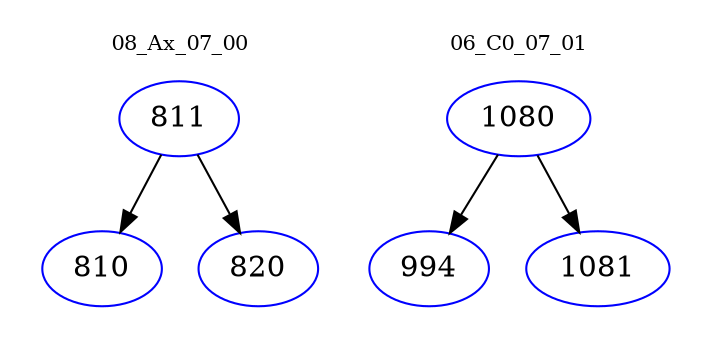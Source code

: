 digraph{
subgraph cluster_0 {
color = white
label = "08_Ax_07_00";
fontsize=10;
T0_811 [label="811", color="blue"]
T0_811 -> T0_810 [color="black"]
T0_810 [label="810", color="blue"]
T0_811 -> T0_820 [color="black"]
T0_820 [label="820", color="blue"]
}
subgraph cluster_1 {
color = white
label = "06_C0_07_01";
fontsize=10;
T1_1080 [label="1080", color="blue"]
T1_1080 -> T1_994 [color="black"]
T1_994 [label="994", color="blue"]
T1_1080 -> T1_1081 [color="black"]
T1_1081 [label="1081", color="blue"]
}
}
